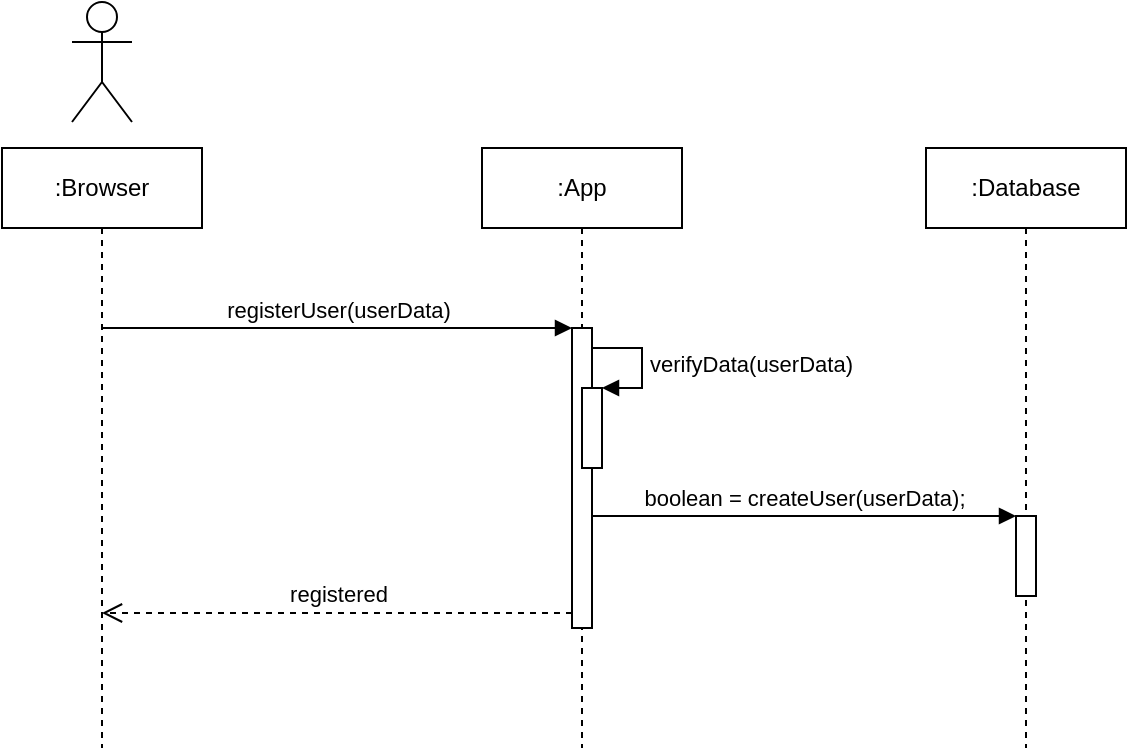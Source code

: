 <mxfile version="12.9.14" type="device"><diagram id="Ix3NVMAIWYy69OKob4wR" name="Page-1"><mxGraphModel dx="591" dy="455" grid="1" gridSize="10" guides="1" tooltips="1" connect="1" arrows="1" fold="1" page="1" pageScale="1" pageWidth="827" pageHeight="1169" math="0" shadow="0"><root><mxCell id="0"/><mxCell id="1" parent="0"/><mxCell id="DL3KfjyptzXzfH4-AJBM-1" value=":App" style="shape=umlLifeline;perimeter=lifelinePerimeter;whiteSpace=wrap;html=1;container=1;collapsible=0;recursiveResize=0;outlineConnect=0;" vertex="1" parent="1"><mxGeometry x="420" y="103" width="100" height="300" as="geometry"/></mxCell><mxCell id="DL3KfjyptzXzfH4-AJBM-3" value="" style="html=1;points=[];perimeter=orthogonalPerimeter;" vertex="1" parent="DL3KfjyptzXzfH4-AJBM-1"><mxGeometry x="45" y="90" width="10" height="150" as="geometry"/></mxCell><mxCell id="DL3KfjyptzXzfH4-AJBM-13" value="" style="html=1;points=[];perimeter=orthogonalPerimeter;" vertex="1" parent="DL3KfjyptzXzfH4-AJBM-1"><mxGeometry x="50" y="120" width="10" height="40" as="geometry"/></mxCell><mxCell id="DL3KfjyptzXzfH4-AJBM-14" value="verifyData(&lt;span style=&quot;text-align: center&quot;&gt;userData&lt;/span&gt;)" style="edgeStyle=orthogonalEdgeStyle;html=1;align=left;spacingLeft=2;endArrow=block;rounded=0;entryX=1;entryY=0;" edge="1" target="DL3KfjyptzXzfH4-AJBM-13" parent="DL3KfjyptzXzfH4-AJBM-1"><mxGeometry relative="1" as="geometry"><mxPoint x="55" y="100" as="sourcePoint"/><Array as="points"><mxPoint x="80" y="100"/></Array></mxGeometry></mxCell><mxCell id="DL3KfjyptzXzfH4-AJBM-2" value=":Database" style="shape=umlLifeline;perimeter=lifelinePerimeter;whiteSpace=wrap;html=1;container=1;collapsible=0;recursiveResize=0;outlineConnect=0;" vertex="1" parent="1"><mxGeometry x="642" y="103" width="100" height="300" as="geometry"/></mxCell><mxCell id="DL3KfjyptzXzfH4-AJBM-15" value="" style="html=1;points=[];perimeter=orthogonalPerimeter;" vertex="1" parent="DL3KfjyptzXzfH4-AJBM-2"><mxGeometry x="45" y="184" width="10" height="40" as="geometry"/></mxCell><mxCell id="DL3KfjyptzXzfH4-AJBM-10" value=":Browser" style="shape=umlLifeline;perimeter=lifelinePerimeter;whiteSpace=wrap;html=1;container=1;collapsible=0;recursiveResize=0;outlineConnect=0;" vertex="1" parent="1"><mxGeometry x="180" y="103" width="100" height="300" as="geometry"/></mxCell><mxCell id="DL3KfjyptzXzfH4-AJBM-11" value="" style="shape=umlActor;verticalLabelPosition=bottom;labelBackgroundColor=#ffffff;verticalAlign=top;html=1;" vertex="1" parent="1"><mxGeometry x="215" y="30" width="30" height="60" as="geometry"/></mxCell><mxCell id="DL3KfjyptzXzfH4-AJBM-4" value="registerUser(userData)" style="html=1;verticalAlign=bottom;endArrow=block;entryX=0;entryY=0;" edge="1" target="DL3KfjyptzXzfH4-AJBM-3" parent="1" source="DL3KfjyptzXzfH4-AJBM-10"><mxGeometry relative="1" as="geometry"><mxPoint x="320" y="193" as="sourcePoint"/></mxGeometry></mxCell><mxCell id="DL3KfjyptzXzfH4-AJBM-5" value="registered" style="html=1;verticalAlign=bottom;endArrow=open;dashed=1;endSize=8;exitX=0;exitY=0.95;" edge="1" source="DL3KfjyptzXzfH4-AJBM-3" parent="1" target="DL3KfjyptzXzfH4-AJBM-10"><mxGeometry relative="1" as="geometry"><mxPoint x="320" y="269" as="targetPoint"/></mxGeometry></mxCell><mxCell id="DL3KfjyptzXzfH4-AJBM-16" value="boolean = createUser(userData);" style="html=1;verticalAlign=bottom;endArrow=block;entryX=0;entryY=0;" edge="1" target="DL3KfjyptzXzfH4-AJBM-15" parent="1" source="DL3KfjyptzXzfH4-AJBM-3"><mxGeometry relative="1" as="geometry"><mxPoint x="590" y="263" as="sourcePoint"/></mxGeometry></mxCell></root></mxGraphModel></diagram></mxfile>